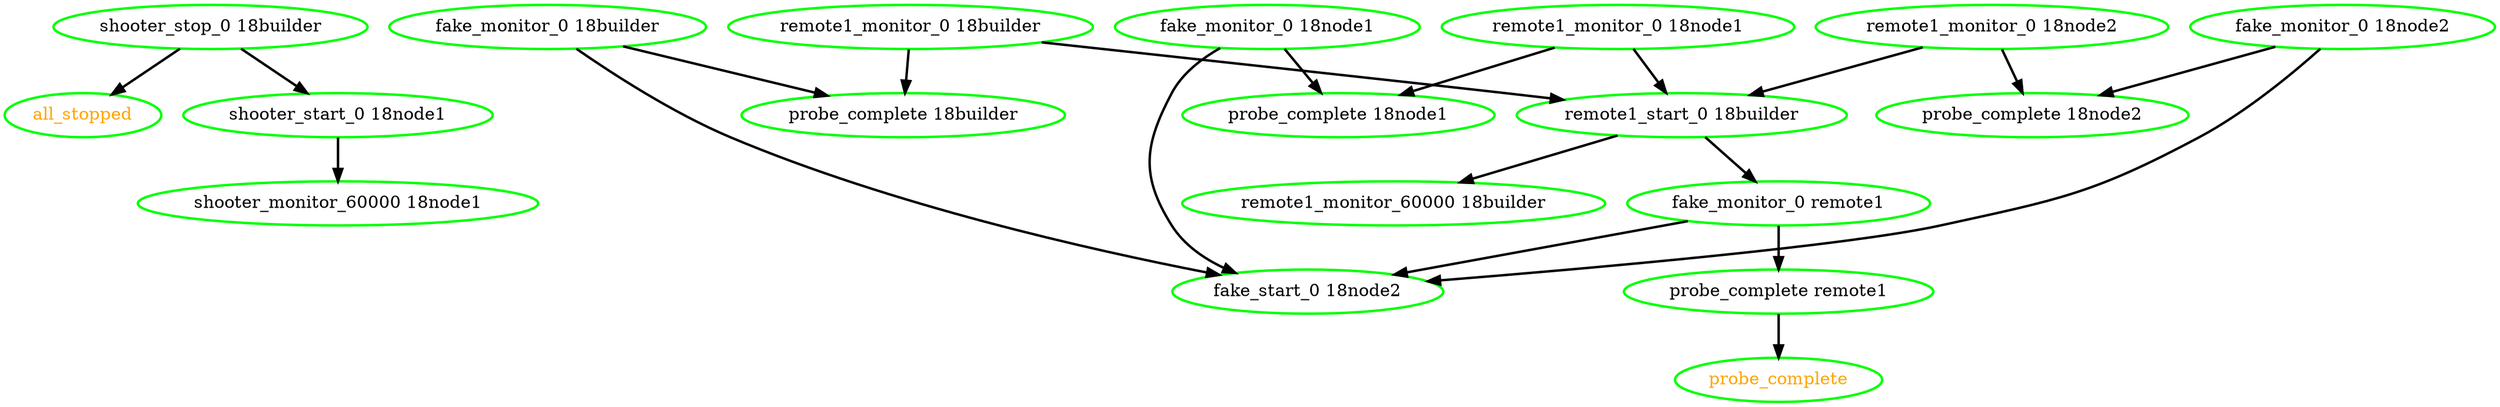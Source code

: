  digraph "g" {
"all_stopped" [ style=bold color="green" fontcolor="orange"]
"fake_monitor_0 18builder" -> "fake_start_0 18node2" [ style = bold]
"fake_monitor_0 18builder" -> "probe_complete 18builder" [ style = bold]
"fake_monitor_0 18builder" [ style=bold color="green" fontcolor="black"]
"fake_monitor_0 18node1" -> "fake_start_0 18node2" [ style = bold]
"fake_monitor_0 18node1" -> "probe_complete 18node1" [ style = bold]
"fake_monitor_0 18node1" [ style=bold color="green" fontcolor="black"]
"fake_monitor_0 18node2" -> "fake_start_0 18node2" [ style = bold]
"fake_monitor_0 18node2" -> "probe_complete 18node2" [ style = bold]
"fake_monitor_0 18node2" [ style=bold color="green" fontcolor="black"]
"fake_monitor_0 remote1" -> "fake_start_0 18node2" [ style = bold]
"fake_monitor_0 remote1" -> "probe_complete remote1" [ style = bold]
"fake_monitor_0 remote1" [ style=bold color="green" fontcolor="black"]
"fake_start_0 18node2" [ style=bold color="green" fontcolor="black"]
"probe_complete 18builder" [ style=bold color="green" fontcolor="black"]
"probe_complete 18node1" [ style=bold color="green" fontcolor="black"]
"probe_complete 18node2" [ style=bold color="green" fontcolor="black"]
"probe_complete remote1" -> "probe_complete" [ style = bold]
"probe_complete remote1" [ style=bold color="green" fontcolor="black"]
"probe_complete" [ style=bold color="green" fontcolor="orange"]
"remote1_monitor_0 18builder" -> "probe_complete 18builder" [ style = bold]
"remote1_monitor_0 18builder" -> "remote1_start_0 18builder" [ style = bold]
"remote1_monitor_0 18builder" [ style=bold color="green" fontcolor="black"]
"remote1_monitor_0 18node1" -> "probe_complete 18node1" [ style = bold]
"remote1_monitor_0 18node1" -> "remote1_start_0 18builder" [ style = bold]
"remote1_monitor_0 18node1" [ style=bold color="green" fontcolor="black"]
"remote1_monitor_0 18node2" -> "probe_complete 18node2" [ style = bold]
"remote1_monitor_0 18node2" -> "remote1_start_0 18builder" [ style = bold]
"remote1_monitor_0 18node2" [ style=bold color="green" fontcolor="black"]
"remote1_monitor_60000 18builder" [ style=bold color="green" fontcolor="black"]
"remote1_start_0 18builder" -> "fake_monitor_0 remote1" [ style = bold]
"remote1_start_0 18builder" -> "remote1_monitor_60000 18builder" [ style = bold]
"remote1_start_0 18builder" [ style=bold color="green" fontcolor="black"]
"shooter_monitor_60000 18node1" [ style=bold color="green" fontcolor="black"]
"shooter_start_0 18node1" -> "shooter_monitor_60000 18node1" [ style = bold]
"shooter_start_0 18node1" [ style=bold color="green" fontcolor="black"]
"shooter_stop_0 18builder" -> "all_stopped" [ style = bold]
"shooter_stop_0 18builder" -> "shooter_start_0 18node1" [ style = bold]
"shooter_stop_0 18builder" [ style=bold color="green" fontcolor="black"]
}
